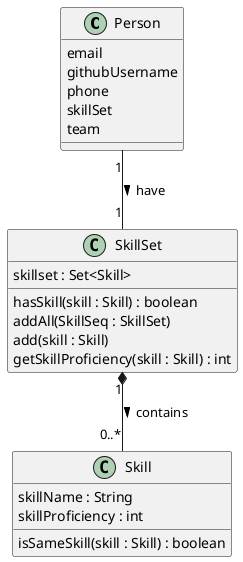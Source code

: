 @startuml
'https://plantuml.com/class-diagram

class Person {
email
githubUsername
phone
skillSet
team
}

class Skill {
skillName : String
skillProficiency : int
isSameSkill(skill : Skill) : boolean
}

class SkillSet {
skillset : Set<Skill>
hasSkill(skill : Skill) : boolean
addAll(SkillSeq : SkillSet)
add(skill : Skill)
getSkillProficiency(skill : Skill) : int
}


Person "1" -- "1" SkillSet : > have
SkillSet "1" *-- "0..*"Skill : > contains

@enduml
